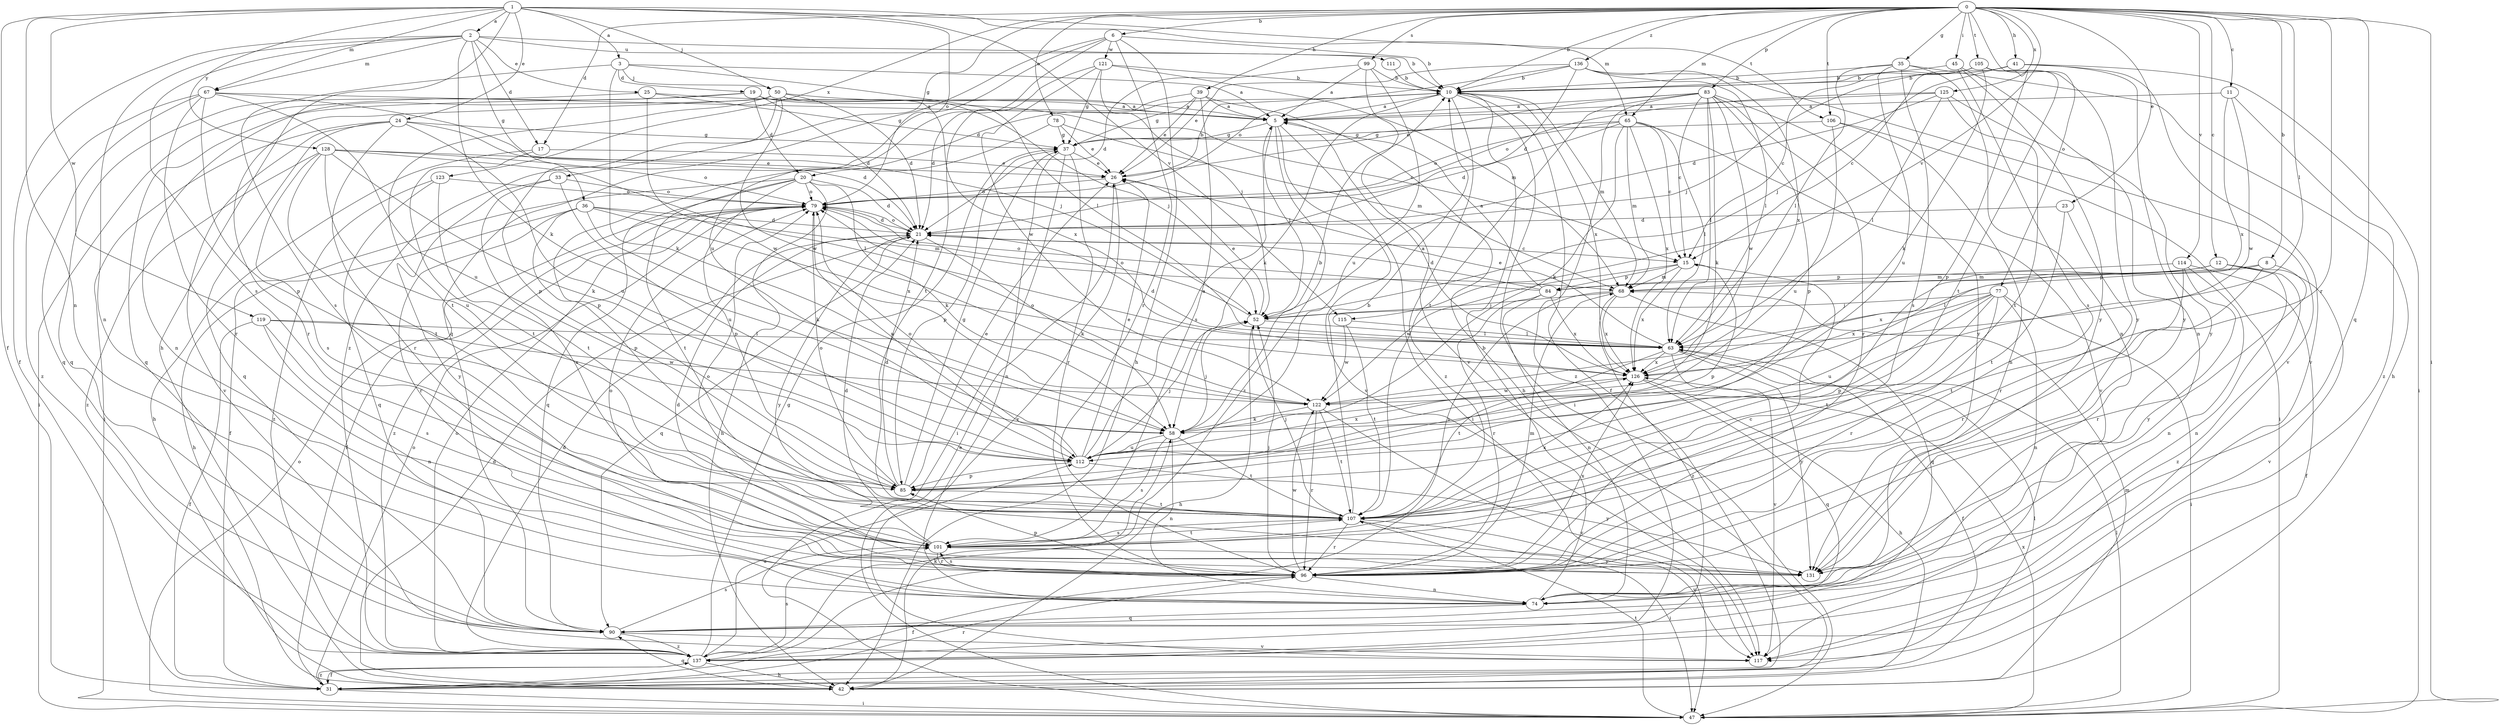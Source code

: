 strict digraph  {
0;
1;
2;
3;
5;
6;
8;
10;
11;
12;
15;
17;
19;
20;
21;
23;
24;
25;
26;
31;
33;
35;
36;
37;
39;
41;
42;
45;
47;
50;
52;
58;
63;
65;
67;
68;
74;
77;
78;
79;
83;
84;
85;
90;
96;
99;
101;
105;
106;
107;
111;
112;
114;
115;
117;
119;
121;
122;
123;
125;
126;
128;
131;
136;
137;
0 -> 6  [label=b];
0 -> 8  [label=b];
0 -> 10  [label=b];
0 -> 11  [label=c];
0 -> 12  [label=c];
0 -> 17  [label=d];
0 -> 23  [label=e];
0 -> 33  [label=g];
0 -> 35  [label=g];
0 -> 39  [label=h];
0 -> 41  [label=h];
0 -> 45  [label=i];
0 -> 47  [label=i];
0 -> 63  [label=l];
0 -> 65  [label=m];
0 -> 77  [label=o];
0 -> 78  [label=o];
0 -> 83  [label=p];
0 -> 90  [label=q];
0 -> 96  [label=r];
0 -> 99  [label=s];
0 -> 105  [label=t];
0 -> 106  [label=t];
0 -> 114  [label=v];
0 -> 115  [label=v];
0 -> 123  [label=x];
0 -> 125  [label=x];
0 -> 136  [label=z];
1 -> 2  [label=a];
1 -> 3  [label=a];
1 -> 24  [label=e];
1 -> 31  [label=f];
1 -> 42  [label=h];
1 -> 50  [label=j];
1 -> 65  [label=m];
1 -> 67  [label=m];
1 -> 74  [label=n];
1 -> 79  [label=o];
1 -> 106  [label=t];
1 -> 115  [label=v];
1 -> 119  [label=w];
1 -> 128  [label=y];
2 -> 10  [label=b];
2 -> 17  [label=d];
2 -> 25  [label=e];
2 -> 31  [label=f];
2 -> 36  [label=g];
2 -> 58  [label=k];
2 -> 67  [label=m];
2 -> 74  [label=n];
2 -> 101  [label=s];
2 -> 111  [label=u];
3 -> 5  [label=a];
3 -> 19  [label=d];
3 -> 50  [label=j];
3 -> 58  [label=k];
3 -> 63  [label=l];
3 -> 101  [label=s];
5 -> 37  [label=g];
5 -> 47  [label=i];
5 -> 52  [label=j];
5 -> 117  [label=v];
5 -> 137  [label=z];
6 -> 10  [label=b];
6 -> 42  [label=h];
6 -> 90  [label=q];
6 -> 96  [label=r];
6 -> 112  [label=u];
6 -> 121  [label=w];
6 -> 137  [label=z];
8 -> 63  [label=l];
8 -> 84  [label=p];
8 -> 96  [label=r];
8 -> 107  [label=t];
10 -> 5  [label=a];
10 -> 20  [label=d];
10 -> 31  [label=f];
10 -> 47  [label=i];
10 -> 58  [label=k];
10 -> 68  [label=m];
10 -> 126  [label=x];
10 -> 137  [label=z];
11 -> 5  [label=a];
11 -> 122  [label=w];
11 -> 126  [label=x];
11 -> 137  [label=z];
12 -> 68  [label=m];
12 -> 74  [label=n];
12 -> 84  [label=p];
12 -> 117  [label=v];
12 -> 126  [label=x];
12 -> 137  [label=z];
15 -> 68  [label=m];
15 -> 84  [label=p];
15 -> 85  [label=p];
15 -> 122  [label=w];
15 -> 126  [label=x];
17 -> 26  [label=e];
17 -> 42  [label=h];
17 -> 107  [label=t];
19 -> 5  [label=a];
19 -> 15  [label=c];
19 -> 20  [label=d];
19 -> 21  [label=d];
19 -> 47  [label=i];
19 -> 74  [label=n];
20 -> 21  [label=d];
20 -> 31  [label=f];
20 -> 42  [label=h];
20 -> 58  [label=k];
20 -> 79  [label=o];
20 -> 85  [label=p];
20 -> 90  [label=q];
20 -> 107  [label=t];
21 -> 15  [label=c];
21 -> 58  [label=k];
21 -> 79  [label=o];
21 -> 90  [label=q];
21 -> 131  [label=y];
23 -> 21  [label=d];
23 -> 96  [label=r];
23 -> 107  [label=t];
24 -> 21  [label=d];
24 -> 37  [label=g];
24 -> 47  [label=i];
24 -> 90  [label=q];
24 -> 96  [label=r];
24 -> 112  [label=u];
24 -> 117  [label=v];
25 -> 5  [label=a];
25 -> 37  [label=g];
25 -> 90  [label=q];
25 -> 122  [label=w];
26 -> 10  [label=b];
26 -> 79  [label=o];
26 -> 117  [label=v];
31 -> 47  [label=i];
31 -> 63  [label=l];
31 -> 79  [label=o];
31 -> 96  [label=r];
31 -> 137  [label=z];
33 -> 79  [label=o];
33 -> 101  [label=s];
33 -> 112  [label=u];
33 -> 131  [label=y];
35 -> 10  [label=b];
35 -> 42  [label=h];
35 -> 63  [label=l];
35 -> 74  [label=n];
35 -> 101  [label=s];
35 -> 112  [label=u];
36 -> 21  [label=d];
36 -> 42  [label=h];
36 -> 58  [label=k];
36 -> 68  [label=m];
36 -> 85  [label=p];
36 -> 96  [label=r];
36 -> 126  [label=x];
37 -> 26  [label=e];
37 -> 47  [label=i];
37 -> 74  [label=n];
37 -> 85  [label=p];
37 -> 96  [label=r];
39 -> 5  [label=a];
39 -> 21  [label=d];
39 -> 26  [label=e];
39 -> 37  [label=g];
39 -> 42  [label=h];
39 -> 101  [label=s];
41 -> 10  [label=b];
41 -> 15  [label=c];
41 -> 47  [label=i];
41 -> 52  [label=j];
41 -> 117  [label=v];
41 -> 131  [label=y];
42 -> 21  [label=d];
42 -> 58  [label=k];
42 -> 68  [label=m];
42 -> 90  [label=q];
45 -> 10  [label=b];
45 -> 74  [label=n];
45 -> 101  [label=s];
45 -> 131  [label=y];
47 -> 26  [label=e];
47 -> 63  [label=l];
47 -> 79  [label=o];
47 -> 107  [label=t];
47 -> 126  [label=x];
50 -> 5  [label=a];
50 -> 21  [label=d];
50 -> 52  [label=j];
50 -> 85  [label=p];
50 -> 90  [label=q];
50 -> 96  [label=r];
50 -> 107  [label=t];
50 -> 122  [label=w];
50 -> 126  [label=x];
52 -> 26  [label=e];
52 -> 42  [label=h];
52 -> 63  [label=l];
52 -> 79  [label=o];
58 -> 10  [label=b];
58 -> 52  [label=j];
58 -> 74  [label=n];
58 -> 101  [label=s];
58 -> 107  [label=t];
58 -> 112  [label=u];
63 -> 21  [label=d];
63 -> 26  [label=e];
63 -> 31  [label=f];
63 -> 107  [label=t];
63 -> 117  [label=v];
63 -> 126  [label=x];
63 -> 131  [label=y];
65 -> 15  [label=c];
65 -> 21  [label=d];
65 -> 37  [label=g];
65 -> 58  [label=k];
65 -> 63  [label=l];
65 -> 68  [label=m];
65 -> 79  [label=o];
65 -> 117  [label=v];
65 -> 126  [label=x];
67 -> 5  [label=a];
67 -> 52  [label=j];
67 -> 85  [label=p];
67 -> 90  [label=q];
67 -> 96  [label=r];
67 -> 112  [label=u];
67 -> 137  [label=z];
68 -> 52  [label=j];
68 -> 90  [label=q];
68 -> 101  [label=s];
68 -> 126  [label=x];
68 -> 137  [label=z];
74 -> 10  [label=b];
74 -> 90  [label=q];
77 -> 47  [label=i];
77 -> 52  [label=j];
77 -> 74  [label=n];
77 -> 85  [label=p];
77 -> 96  [label=r];
77 -> 107  [label=t];
77 -> 112  [label=u];
77 -> 126  [label=x];
78 -> 26  [label=e];
78 -> 37  [label=g];
78 -> 68  [label=m];
78 -> 85  [label=p];
79 -> 21  [label=d];
79 -> 31  [label=f];
79 -> 112  [label=u];
79 -> 137  [label=z];
83 -> 5  [label=a];
83 -> 15  [label=c];
83 -> 26  [label=e];
83 -> 58  [label=k];
83 -> 63  [label=l];
83 -> 85  [label=p];
83 -> 96  [label=r];
83 -> 107  [label=t];
83 -> 122  [label=w];
83 -> 131  [label=y];
83 -> 137  [label=z];
84 -> 5  [label=a];
84 -> 21  [label=d];
84 -> 74  [label=n];
84 -> 79  [label=o];
84 -> 96  [label=r];
84 -> 126  [label=x];
85 -> 21  [label=d];
85 -> 26  [label=e];
85 -> 37  [label=g];
85 -> 79  [label=o];
85 -> 107  [label=t];
90 -> 101  [label=s];
90 -> 117  [label=v];
90 -> 137  [label=z];
96 -> 15  [label=c];
96 -> 31  [label=f];
96 -> 52  [label=j];
96 -> 68  [label=m];
96 -> 74  [label=n];
96 -> 85  [label=p];
96 -> 101  [label=s];
96 -> 122  [label=w];
96 -> 126  [label=x];
99 -> 5  [label=a];
99 -> 10  [label=b];
99 -> 21  [label=d];
99 -> 112  [label=u];
99 -> 117  [label=v];
101 -> 21  [label=d];
101 -> 79  [label=o];
101 -> 96  [label=r];
101 -> 107  [label=t];
101 -> 131  [label=y];
105 -> 10  [label=b];
105 -> 15  [label=c];
105 -> 52  [label=j];
105 -> 58  [label=k];
105 -> 85  [label=p];
105 -> 107  [label=t];
105 -> 131  [label=y];
106 -> 37  [label=g];
106 -> 47  [label=i];
106 -> 74  [label=n];
106 -> 112  [label=u];
107 -> 10  [label=b];
107 -> 47  [label=i];
107 -> 52  [label=j];
107 -> 96  [label=r];
107 -> 101  [label=s];
107 -> 117  [label=v];
107 -> 126  [label=x];
111 -> 10  [label=b];
112 -> 5  [label=a];
112 -> 26  [label=e];
112 -> 52  [label=j];
112 -> 79  [label=o];
112 -> 85  [label=p];
112 -> 126  [label=x];
112 -> 131  [label=y];
114 -> 31  [label=f];
114 -> 68  [label=m];
114 -> 74  [label=n];
114 -> 96  [label=r];
114 -> 131  [label=y];
115 -> 63  [label=l];
115 -> 107  [label=t];
115 -> 122  [label=w];
119 -> 31  [label=f];
119 -> 63  [label=l];
119 -> 74  [label=n];
119 -> 101  [label=s];
119 -> 122  [label=w];
121 -> 10  [label=b];
121 -> 37  [label=g];
121 -> 52  [label=j];
121 -> 68  [label=m];
121 -> 107  [label=t];
121 -> 122  [label=w];
122 -> 58  [label=k];
122 -> 79  [label=o];
122 -> 96  [label=r];
122 -> 107  [label=t];
122 -> 117  [label=v];
123 -> 79  [label=o];
123 -> 90  [label=q];
123 -> 107  [label=t];
123 -> 137  [label=z];
125 -> 5  [label=a];
125 -> 21  [label=d];
125 -> 63  [label=l];
125 -> 79  [label=o];
125 -> 107  [label=t];
125 -> 131  [label=y];
126 -> 5  [label=a];
126 -> 42  [label=h];
126 -> 90  [label=q];
126 -> 122  [label=w];
128 -> 26  [label=e];
128 -> 58  [label=k];
128 -> 63  [label=l];
128 -> 79  [label=o];
128 -> 101  [label=s];
128 -> 107  [label=t];
128 -> 112  [label=u];
128 -> 137  [label=z];
131 -> 21  [label=d];
131 -> 79  [label=o];
136 -> 10  [label=b];
136 -> 21  [label=d];
136 -> 26  [label=e];
136 -> 63  [label=l];
136 -> 79  [label=o];
136 -> 117  [label=v];
136 -> 126  [label=x];
137 -> 21  [label=d];
137 -> 31  [label=f];
137 -> 37  [label=g];
137 -> 42  [label=h];
137 -> 79  [label=o];
137 -> 101  [label=s];
137 -> 112  [label=u];
}
